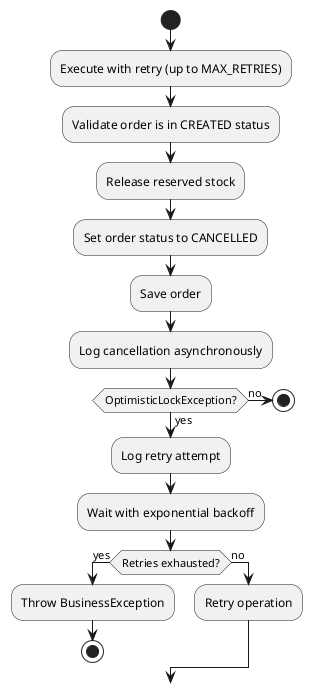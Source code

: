 @startuml
start
:Execute with retry (up to MAX_RETRIES);
:Validate order is in CREATED status;
:Release reserved stock;
:Set order status to CANCELLED;
:Save order;
:Log cancellation asynchronously;
if (OptimisticLockException?) then (yes)
    :Log retry attempt;
    :Wait with exponential backoff;
    if (Retries exhausted?) then (yes)
        :Throw BusinessException;
        stop
    else (no)
        :Retry operation;
    endif
else (no)
    stop
endif
@enduml